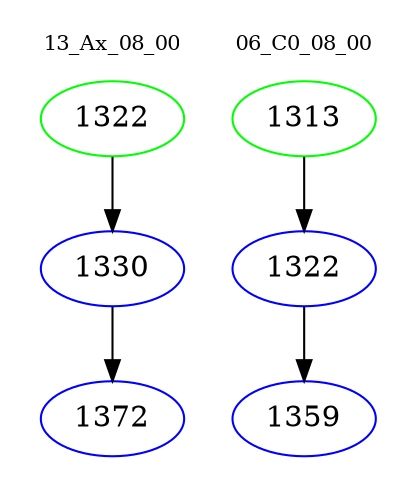 digraph{
subgraph cluster_0 {
color = white
label = "13_Ax_08_00";
fontsize=10;
T0_1322 [label="1322", color="green"]
T0_1322 -> T0_1330 [color="black"]
T0_1330 [label="1330", color="blue"]
T0_1330 -> T0_1372 [color="black"]
T0_1372 [label="1372", color="blue"]
}
subgraph cluster_1 {
color = white
label = "06_C0_08_00";
fontsize=10;
T1_1313 [label="1313", color="green"]
T1_1313 -> T1_1322 [color="black"]
T1_1322 [label="1322", color="blue"]
T1_1322 -> T1_1359 [color="black"]
T1_1359 [label="1359", color="blue"]
}
}
